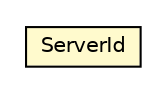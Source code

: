 #!/usr/local/bin/dot
#
# Class diagram 
# Generated by UMLGraph version 5.1 (http://www.umlgraph.org/)
#

digraph G {
	edge [fontname="Helvetica",fontsize=10,labelfontname="Helvetica",labelfontsize=10];
	node [fontname="Helvetica",fontsize=10,shape=plaintext];
	nodesep=0.25;
	ranksep=0.5;
	// pt.ist.fenixframework.backend.jvstmojb.repository.ServerId
	c140278 [label=<<table title="pt.ist.fenixframework.backend.jvstmojb.repository.ServerId" border="0" cellborder="1" cellspacing="0" cellpadding="2" port="p" bgcolor="lemonChiffon" href="./ServerId.html">
		<tr><td><table border="0" cellspacing="0" cellpadding="1">
<tr><td align="center" balign="center"> ServerId </td></tr>
		</table></td></tr>
		</table>>, fontname="Helvetica", fontcolor="black", fontsize=10.0];
}

